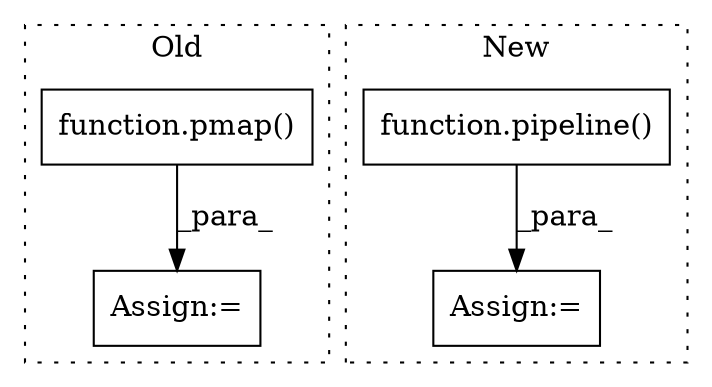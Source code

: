 digraph G {
subgraph cluster0 {
1 [label="function.pmap()" a="75" s="2605,2627" l="5,34" shape="box"];
4 [label="Assign:=" a="68" s="2602" l="3" shape="box"];
label = "Old";
style="dotted";
}
subgraph cluster1 {
2 [label="function.pipeline()" a="75" s="2745,2804" l="9,11" shape="box"];
3 [label="Assign:=" a="68" s="2742" l="3" shape="box"];
label = "New";
style="dotted";
}
1 -> 4 [label="_para_"];
2 -> 3 [label="_para_"];
}